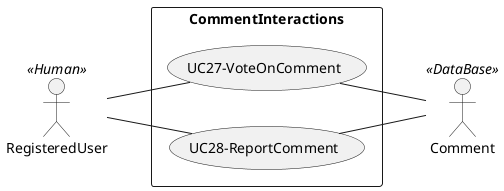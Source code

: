 @startuml CommentInteractions
left to right direction
skinparam packageStyle rectangle
actor RegisteredUser as A3 << Human >>
actor Comment as A10 << DataBase >>
' actor Comment as A8 << Database >>

' usecase (UC4-ShareToSocialMedia) as UC4
' A1 -- (UC4)
' (UC4) -- A6

rectangle CommentInteractions {
    usecase (UC27-VoteOnComment) as UC27
    usecase (UC28-ReportComment) as UC28
    
    (UC27) -- A10
    (UC28) -- A10
    A3 -- (UC27)
    A3 -- (UC28)
}

@enduml
